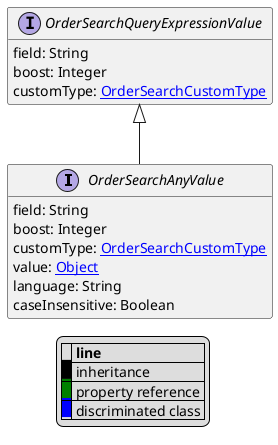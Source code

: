 @startuml

hide empty fields
hide empty methods
legend
|= |= line |
|<back:black>   </back>| inheritance |
|<back:green>   </back>| property reference |
|<back:blue>   </back>| discriminated class |
endlegend
interface OrderSearchAnyValue [[OrderSearchAnyValue.svg]] extends OrderSearchQueryExpressionValue {
    field: String
    boost: Integer
    customType: [[OrderSearchCustomType.svg OrderSearchCustomType]]
    value: [[Object.svg Object]]
    language: String
    caseInsensitive: Boolean
}
interface OrderSearchQueryExpressionValue [[OrderSearchQueryExpressionValue.svg]]  {
    field: String
    boost: Integer
    customType: [[OrderSearchCustomType.svg OrderSearchCustomType]]
}





@enduml
